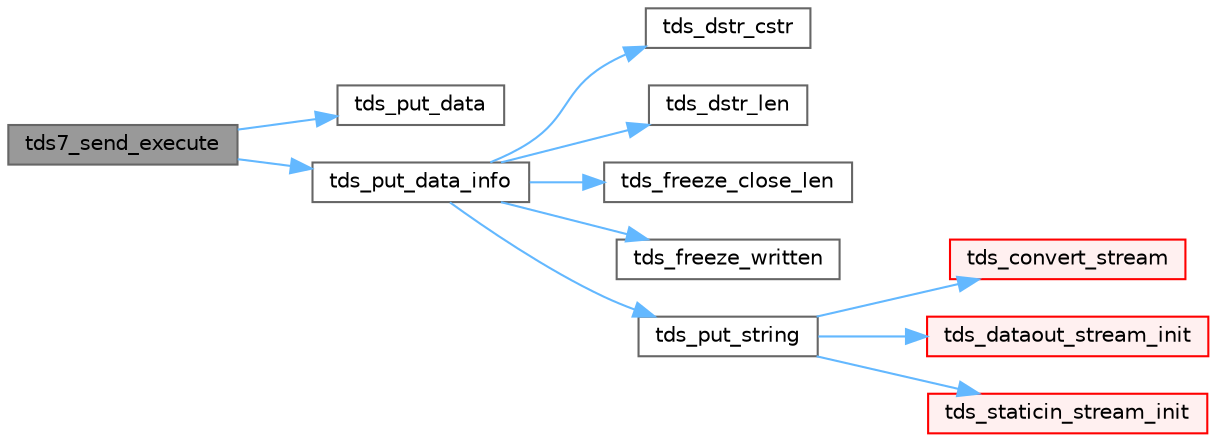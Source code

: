 digraph "tds7_send_execute"
{
 // LATEX_PDF_SIZE
  bgcolor="transparent";
  edge [fontname=Helvetica,fontsize=10,labelfontname=Helvetica,labelfontsize=10];
  node [fontname=Helvetica,fontsize=10,shape=box,height=0.2,width=0.4];
  rankdir="LR";
  Node1 [id="Node000001",label="tds7_send_execute",height=0.2,width=0.4,color="gray40", fillcolor="grey60", style="filled", fontcolor="black",tooltip="Send dynamic request on TDS 7+ to be executed."];
  Node1 -> Node2 [id="edge1_Node000001_Node000002",color="steelblue1",style="solid",tooltip=" "];
  Node2 [id="Node000002",label="tds_put_data",height=0.2,width=0.4,color="grey40", fillcolor="white", style="filled",URL="$a00578.html#ga9fcc0a3932dcad530511395ef8a767fb",tooltip="Write data to wire."];
  Node1 -> Node3 [id="edge2_Node000001_Node000003",color="steelblue1",style="solid",tooltip=" "];
  Node3 [id="Node000003",label="tds_put_data_info",height=0.2,width=0.4,color="grey40", fillcolor="white", style="filled",URL="$a00578.html#gafd74652c4722ddce4d642cc4209449d4",tooltip="Put data information to wire."];
  Node3 -> Node4 [id="edge3_Node000003_Node000004",color="steelblue1",style="solid",tooltip=" "];
  Node4 [id="Node000004",label="tds_dstr_cstr",height=0.2,width=0.4,color="grey40", fillcolor="white", style="filled",URL="$a00581.html#gac536f0e4d77d3cff5702719362ec1766",tooltip="Returns a C version (NUL terminated string) of dstr."];
  Node3 -> Node5 [id="edge4_Node000003_Node000005",color="steelblue1",style="solid",tooltip=" "];
  Node5 [id="Node000005",label="tds_dstr_len",height=0.2,width=0.4,color="grey40", fillcolor="white", style="filled",URL="$a00581.html#ga396f139e4f886ac1b224a735138e73dd",tooltip="Returns the length of the string in bytes."];
  Node3 -> Node6 [id="edge5_Node000003_Node000006",color="steelblue1",style="solid",tooltip=" "];
  Node6 [id="Node000006",label="tds_freeze_close_len",height=0.2,width=0.4,color="grey40", fillcolor="white", style="filled",URL="$a00579.html#ga2660b893ae2bf36fe1b63b354e748bad",tooltip="Stop keeping data for this specific freeze."];
  Node3 -> Node7 [id="edge6_Node000003_Node000007",color="steelblue1",style="solid",tooltip=" "];
  Node7 [id="Node000007",label="tds_freeze_written",height=0.2,width=0.4,color="grey40", fillcolor="white", style="filled",URL="$a00579.html#ga528cc96da09c11bc2930daae64e33e83",tooltip="Compute how many bytes has been written from freeze."];
  Node3 -> Node8 [id="edge7_Node000003_Node000008",color="steelblue1",style="solid",tooltip=" "];
  Node8 [id="Node000008",label="tds_put_string",height=0.2,width=0.4,color="grey40", fillcolor="white", style="filled",URL="$a00579.html#ga1fcaf8d488cc1390f106ce3ad0bf37b4",tooltip="Output a string to wire automatic translate string to unicode if needed."];
  Node8 -> Node9 [id="edge8_Node000008_Node000009",color="steelblue1",style="solid",tooltip=" "];
  Node9 [id="Node000009",label="tds_convert_stream",height=0.2,width=0.4,color="red", fillcolor="#FFF0F0", style="filled",URL="$a01467.html#a9d8eb43a81ff58ab423dce0ce95b9564",tooltip="Reads and writes from a stream converting characters."];
  Node8 -> Node13 [id="edge9_Node000008_Node000013",color="steelblue1",style="solid",tooltip=" "];
  Node13 [id="Node000013",label="tds_dataout_stream_init",height=0.2,width=0.4,color="red", fillcolor="#FFF0F0", style="filled",URL="$a01467.html#aa038a9125979f8f0915dbd53cbf27e5a",tooltip="Initialize a data output stream."];
  Node8 -> Node15 [id="edge10_Node000008_Node000015",color="steelblue1",style="solid",tooltip=" "];
  Node15 [id="Node000015",label="tds_staticin_stream_init",height=0.2,width=0.4,color="red", fillcolor="#FFF0F0", style="filled",URL="$a01467.html#aa9e1e45f0305622dd6aed9f8fe158581",tooltip="Initialize an input stream for read from a static allocated buffer."];
}
